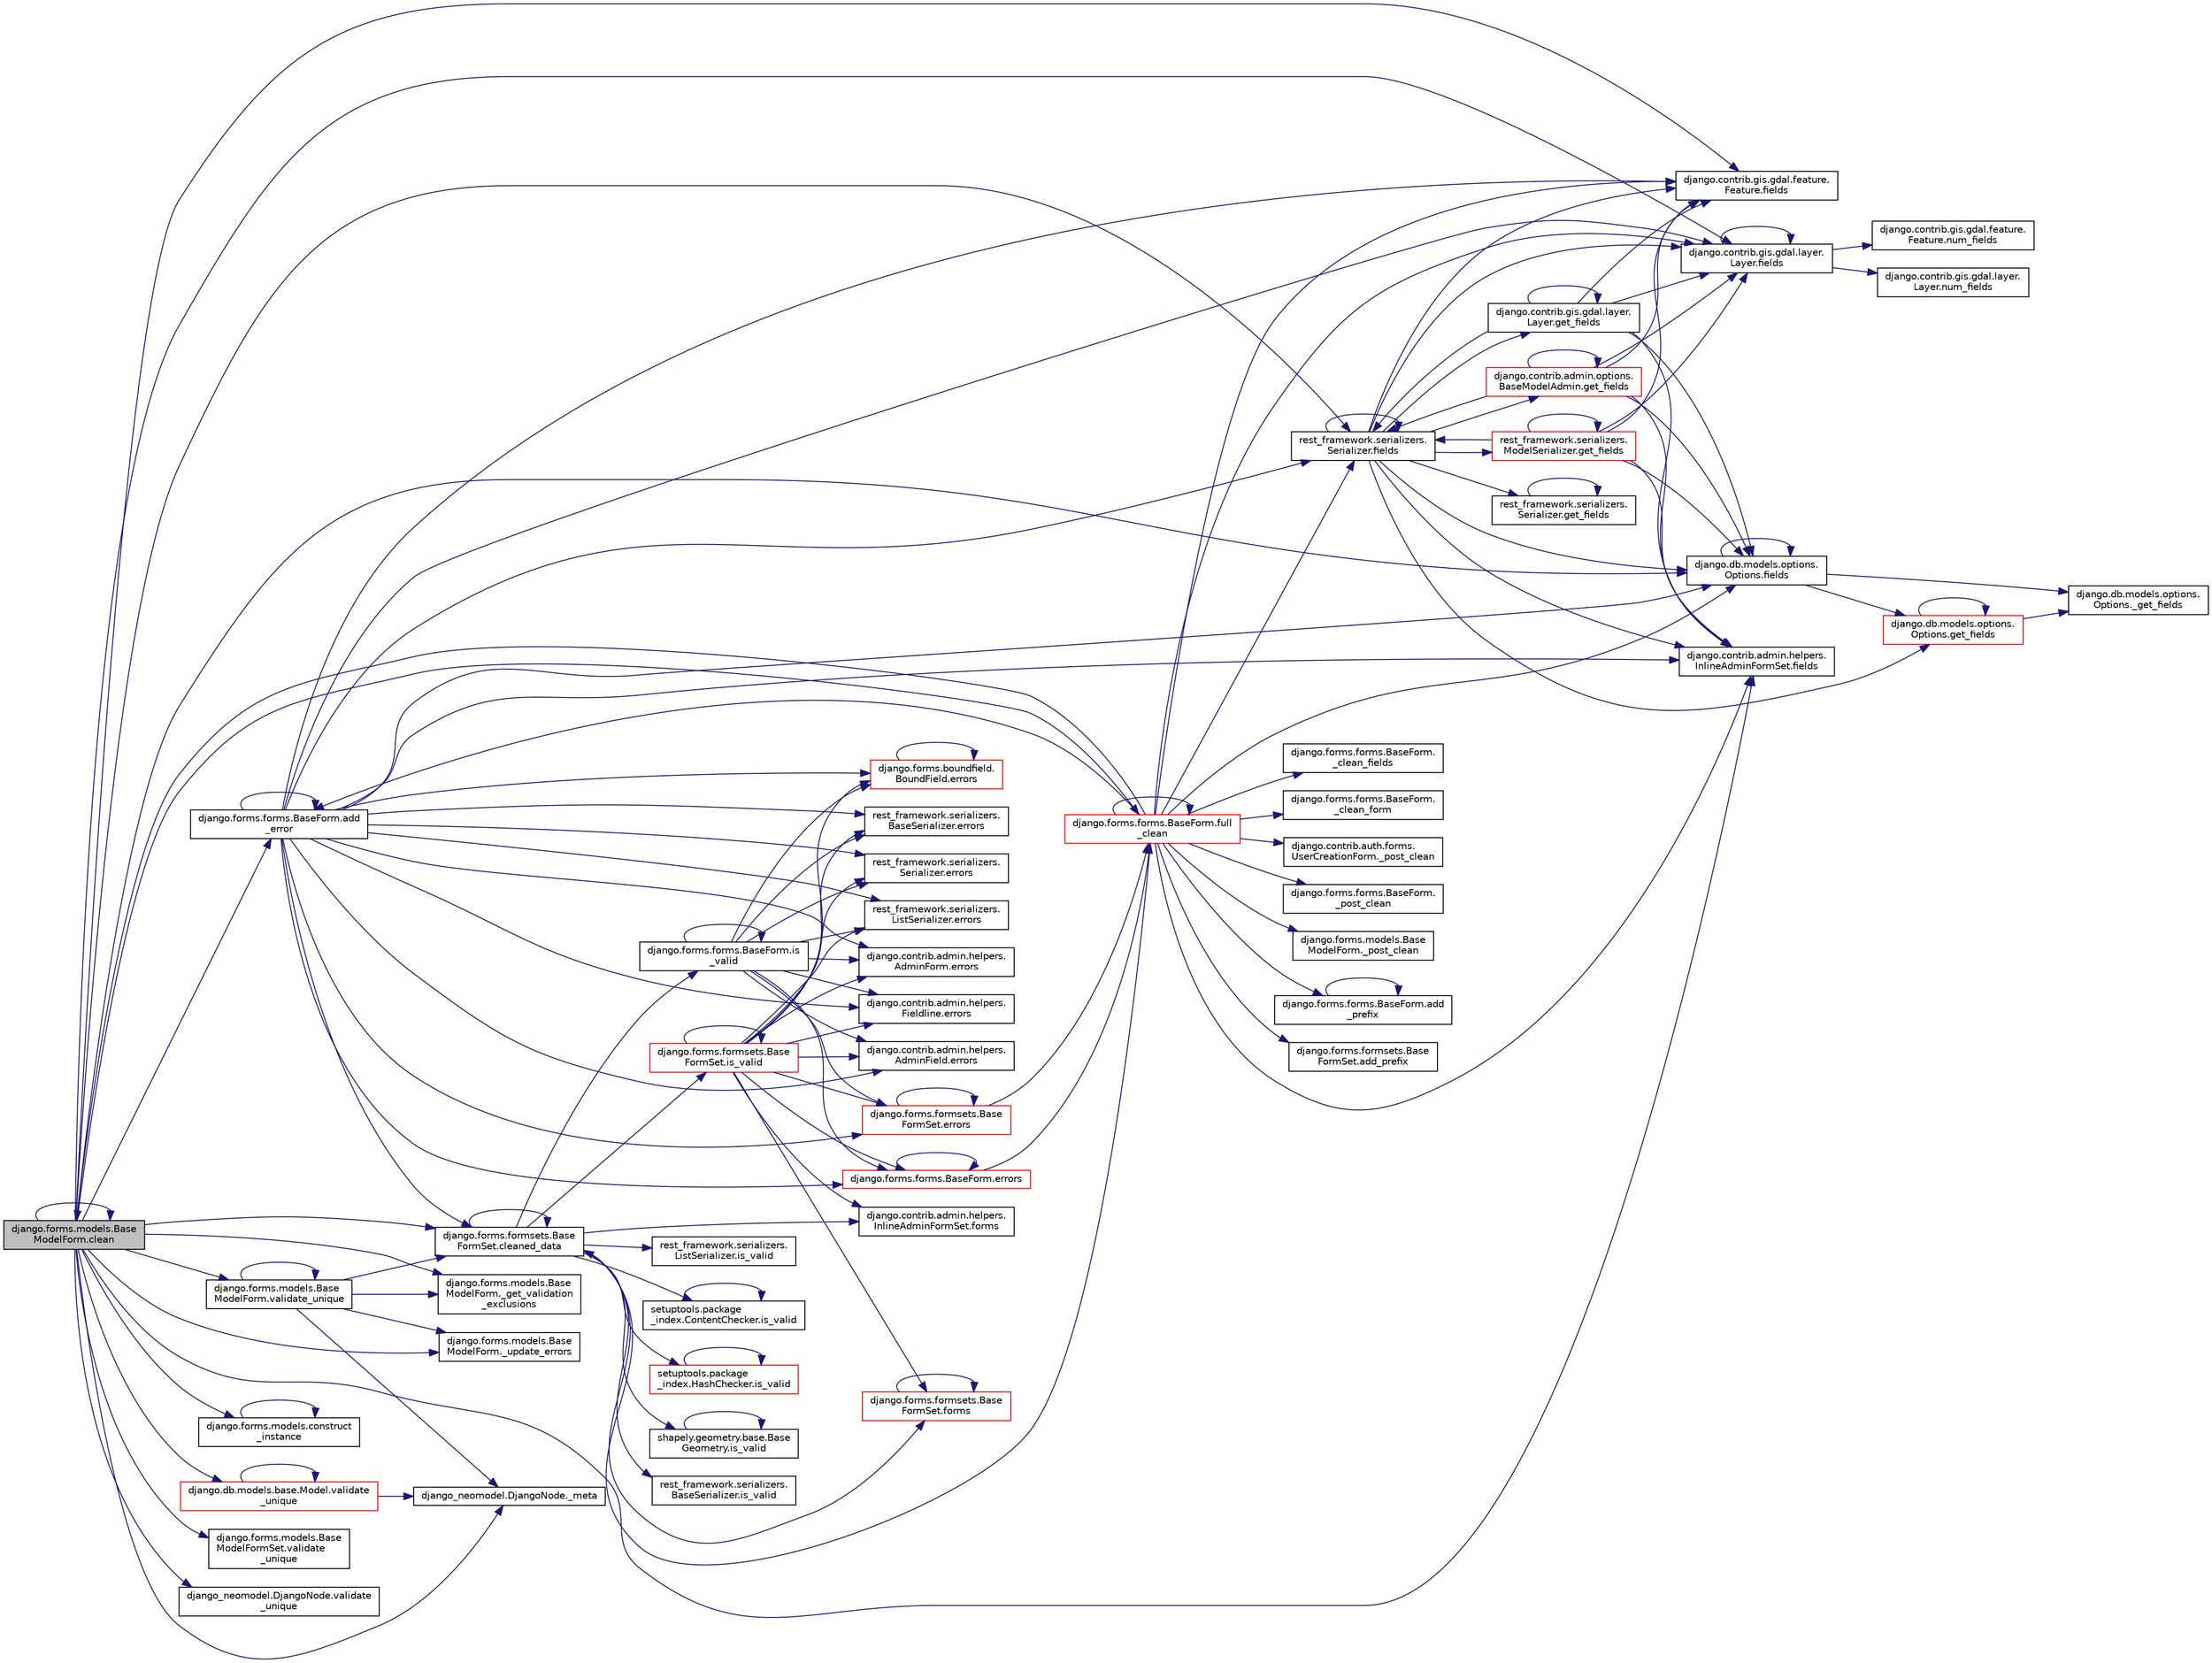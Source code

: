 digraph "django.forms.models.BaseModelForm.clean"
{
 // LATEX_PDF_SIZE
  edge [fontname="Helvetica",fontsize="10",labelfontname="Helvetica",labelfontsize="10"];
  node [fontname="Helvetica",fontsize="10",shape=record];
  rankdir="LR";
  Node1 [label="django.forms.models.Base\lModelForm.clean",height=0.2,width=0.4,color="black", fillcolor="grey75", style="filled", fontcolor="black",tooltip=" "];
  Node1 -> Node2 [color="midnightblue",fontsize="10",style="solid",fontname="Helvetica"];
  Node2 [label="django.forms.models.Base\lModelForm._get_validation\l_exclusions",height=0.2,width=0.4,color="black", fillcolor="white", style="filled",URL="$d8/dd8/classdjango_1_1forms_1_1models_1_1_base_model_form.html#a5c330be02dfdf8eb4437cac5e31423e8",tooltip=" "];
  Node1 -> Node3 [color="midnightblue",fontsize="10",style="solid",fontname="Helvetica"];
  Node3 [label="django_neomodel.DjangoNode._meta",height=0.2,width=0.4,color="black", fillcolor="white", style="filled",URL="$dc/dc5/classdjango__neomodel_1_1_django_node.html#abd0c469b835cfd2c9903601051c67742",tooltip=" "];
  Node1 -> Node4 [color="midnightblue",fontsize="10",style="solid",fontname="Helvetica"];
  Node4 [label="django.forms.models.Base\lModelForm._update_errors",height=0.2,width=0.4,color="black", fillcolor="white", style="filled",URL="$d8/dd8/classdjango_1_1forms_1_1models_1_1_base_model_form.html#a25b3d246c88f8d2878fe7f68e95e1d76",tooltip=" "];
  Node1 -> Node5 [color="midnightblue",fontsize="10",style="solid",fontname="Helvetica"];
  Node5 [label="django.forms.forms.BaseForm.add\l_error",height=0.2,width=0.4,color="black", fillcolor="white", style="filled",URL="$d8/d44/classdjango_1_1forms_1_1forms_1_1_base_form.html#acf2237ac07f8871141489ce1ae752f76",tooltip=" "];
  Node5 -> Node5 [color="midnightblue",fontsize="10",style="solid",fontname="Helvetica"];
  Node5 -> Node6 [color="midnightblue",fontsize="10",style="solid",fontname="Helvetica"];
  Node6 [label="django.forms.formsets.Base\lFormSet.cleaned_data",height=0.2,width=0.4,color="black", fillcolor="white", style="filled",URL="$d5/d7f/classdjango_1_1forms_1_1formsets_1_1_base_form_set.html#aa38b8e30dcee162b6d31447ab61d43fc",tooltip=" "];
  Node6 -> Node6 [color="midnightblue",fontsize="10",style="solid",fontname="Helvetica"];
  Node6 -> Node7 [color="midnightblue",fontsize="10",style="solid",fontname="Helvetica"];
  Node7 [label="django.contrib.admin.helpers.\lInlineAdminFormSet.forms",height=0.2,width=0.4,color="black", fillcolor="white", style="filled",URL="$db/d43/classdjango_1_1contrib_1_1admin_1_1helpers_1_1_inline_admin_form_set.html#a5f7dea78364630b55ad61ef019a34edc",tooltip=" "];
  Node6 -> Node8 [color="midnightblue",fontsize="10",style="solid",fontname="Helvetica"];
  Node8 [label="django.forms.formsets.Base\lFormSet.forms",height=0.2,width=0.4,color="red", fillcolor="white", style="filled",URL="$d5/d7f/classdjango_1_1forms_1_1formsets_1_1_base_form_set.html#a70cad149ce8de04397ad6b31f5f5497c",tooltip=" "];
  Node8 -> Node8 [color="midnightblue",fontsize="10",style="solid",fontname="Helvetica"];
  Node6 -> Node1126 [color="midnightblue",fontsize="10",style="solid",fontname="Helvetica"];
  Node1126 [label="django.forms.forms.BaseForm.is\l_valid",height=0.2,width=0.4,color="black", fillcolor="white", style="filled",URL="$d8/d44/classdjango_1_1forms_1_1forms_1_1_base_form.html#a372b23ad4096720b6f27077eab1b0b89",tooltip=" "];
  Node1126 -> Node1076 [color="midnightblue",fontsize="10",style="solid",fontname="Helvetica"];
  Node1076 [label="django.contrib.admin.helpers.\lAdminForm.errors",height=0.2,width=0.4,color="black", fillcolor="white", style="filled",URL="$d1/df3/classdjango_1_1contrib_1_1admin_1_1helpers_1_1_admin_form.html#a452ed01862d9f4fc9e2cf999d2c8888d",tooltip=" "];
  Node1126 -> Node1077 [color="midnightblue",fontsize="10",style="solid",fontname="Helvetica"];
  Node1077 [label="django.contrib.admin.helpers.\lFieldline.errors",height=0.2,width=0.4,color="black", fillcolor="white", style="filled",URL="$d3/d77/classdjango_1_1contrib_1_1admin_1_1helpers_1_1_fieldline.html#a0913b40069443276d1dd1a8da7309fe5",tooltip=" "];
  Node1126 -> Node1078 [color="midnightblue",fontsize="10",style="solid",fontname="Helvetica"];
  Node1078 [label="django.contrib.admin.helpers.\lAdminField.errors",height=0.2,width=0.4,color="black", fillcolor="white", style="filled",URL="$d8/dce/classdjango_1_1contrib_1_1admin_1_1helpers_1_1_admin_field.html#a30dc85c417b3ef2d4f6a7ff81d12e567",tooltip=" "];
  Node1126 -> Node1079 [color="midnightblue",fontsize="10",style="solid",fontname="Helvetica"];
  Node1079 [label="django.forms.boundfield.\lBoundField.errors",height=0.2,width=0.4,color="red", fillcolor="white", style="filled",URL="$da/d92/classdjango_1_1forms_1_1boundfield_1_1_bound_field.html#abb405d3dbd52a8d8665be7a8541a6ba1",tooltip=" "];
  Node1079 -> Node1079 [color="midnightblue",fontsize="10",style="solid",fontname="Helvetica"];
  Node1126 -> Node1080 [color="midnightblue",fontsize="10",style="solid",fontname="Helvetica"];
  Node1080 [label="django.forms.forms.BaseForm.errors",height=0.2,width=0.4,color="red", fillcolor="white", style="filled",URL="$d8/d44/classdjango_1_1forms_1_1forms_1_1_base_form.html#ad1f2f603258fa86762632a8c17fe5aa8",tooltip=" "];
  Node1080 -> Node1080 [color="midnightblue",fontsize="10",style="solid",fontname="Helvetica"];
  Node1080 -> Node1081 [color="midnightblue",fontsize="10",style="solid",fontname="Helvetica"];
  Node1081 [label="django.forms.forms.BaseForm.full\l_clean",height=0.2,width=0.4,color="red", fillcolor="white", style="filled",URL="$d8/d44/classdjango_1_1forms_1_1forms_1_1_base_form.html#acb359d947a031d78659b4d55addd67fc",tooltip=" "];
  Node1081 -> Node1082 [color="midnightblue",fontsize="10",style="solid",fontname="Helvetica"];
  Node1082 [label="django.forms.forms.BaseForm.\l_clean_fields",height=0.2,width=0.4,color="black", fillcolor="white", style="filled",URL="$d8/d44/classdjango_1_1forms_1_1forms_1_1_base_form.html#a83aa162a8546268115f897e2a3b6fb15",tooltip=" "];
  Node1081 -> Node1083 [color="midnightblue",fontsize="10",style="solid",fontname="Helvetica"];
  Node1083 [label="django.forms.forms.BaseForm.\l_clean_form",height=0.2,width=0.4,color="black", fillcolor="white", style="filled",URL="$d8/d44/classdjango_1_1forms_1_1forms_1_1_base_form.html#a99bda97815bb5242914022832f94bfe1",tooltip=" "];
  Node1081 -> Node1084 [color="midnightblue",fontsize="10",style="solid",fontname="Helvetica"];
  Node1084 [label="django.contrib.auth.forms.\lUserCreationForm._post_clean",height=0.2,width=0.4,color="black", fillcolor="white", style="filled",URL="$da/d3b/classdjango_1_1contrib_1_1auth_1_1forms_1_1_user_creation_form.html#a8834430d5c139dac7327a6bbcfb1a284",tooltip=" "];
  Node1081 -> Node1085 [color="midnightblue",fontsize="10",style="solid",fontname="Helvetica"];
  Node1085 [label="django.forms.forms.BaseForm.\l_post_clean",height=0.2,width=0.4,color="black", fillcolor="white", style="filled",URL="$d8/d44/classdjango_1_1forms_1_1forms_1_1_base_form.html#ae89876a83bcafc933db537b2a954ca79",tooltip=" "];
  Node1081 -> Node1086 [color="midnightblue",fontsize="10",style="solid",fontname="Helvetica"];
  Node1086 [label="django.forms.models.Base\lModelForm._post_clean",height=0.2,width=0.4,color="black", fillcolor="white", style="filled",URL="$d8/dd8/classdjango_1_1forms_1_1models_1_1_base_model_form.html#a2d2dafc92546e50df3d910ba3dcd52ab",tooltip=" "];
  Node1081 -> Node5 [color="midnightblue",fontsize="10",style="solid",fontname="Helvetica"];
  Node1081 -> Node843 [color="midnightblue",fontsize="10",style="solid",fontname="Helvetica"];
  Node843 [label="django.forms.forms.BaseForm.add\l_prefix",height=0.2,width=0.4,color="black", fillcolor="white", style="filled",URL="$d8/d44/classdjango_1_1forms_1_1forms_1_1_base_form.html#a1675d80825ffda150c10bb5d395a7533",tooltip=" "];
  Node843 -> Node843 [color="midnightblue",fontsize="10",style="solid",fontname="Helvetica"];
  Node1081 -> Node844 [color="midnightblue",fontsize="10",style="solid",fontname="Helvetica"];
  Node844 [label="django.forms.formsets.Base\lFormSet.add_prefix",height=0.2,width=0.4,color="black", fillcolor="white", style="filled",URL="$d5/d7f/classdjango_1_1forms_1_1formsets_1_1_base_form_set.html#ab7c9950ee4e47460bda858b3cac9032e",tooltip=" "];
  Node1081 -> Node1 [color="midnightblue",fontsize="10",style="solid",fontname="Helvetica"];
  Node1081 -> Node6 [color="midnightblue",fontsize="10",style="solid",fontname="Helvetica"];
  Node1081 -> Node688 [color="midnightblue",fontsize="10",style="solid",fontname="Helvetica"];
  Node688 [label="django.contrib.admin.helpers.\lInlineAdminFormSet.fields",height=0.2,width=0.4,color="black", fillcolor="white", style="filled",URL="$db/d43/classdjango_1_1contrib_1_1admin_1_1helpers_1_1_inline_admin_form_set.html#a05da4b8d8905c6773882ad9d9219e56f",tooltip=" "];
  Node1081 -> Node689 [color="midnightblue",fontsize="10",style="solid",fontname="Helvetica"];
  Node689 [label="django.contrib.gis.gdal.feature.\lFeature.fields",height=0.2,width=0.4,color="black", fillcolor="white", style="filled",URL="$db/d34/classdjango_1_1contrib_1_1gis_1_1gdal_1_1feature_1_1_feature.html#a8cfc80966af7ca71369fc1b2c511f7d2",tooltip=" "];
  Node1081 -> Node690 [color="midnightblue",fontsize="10",style="solid",fontname="Helvetica"];
  Node690 [label="django.contrib.gis.gdal.layer.\lLayer.fields",height=0.2,width=0.4,color="black", fillcolor="white", style="filled",URL="$d9/d84/classdjango_1_1contrib_1_1gis_1_1gdal_1_1layer_1_1_layer.html#a6343afa888079fc224c68c4d69d0ae4c",tooltip=" "];
  Node690 -> Node690 [color="midnightblue",fontsize="10",style="solid",fontname="Helvetica"];
  Node690 -> Node691 [color="midnightblue",fontsize="10",style="solid",fontname="Helvetica"];
  Node691 [label="django.contrib.gis.gdal.feature.\lFeature.num_fields",height=0.2,width=0.4,color="black", fillcolor="white", style="filled",URL="$db/d34/classdjango_1_1contrib_1_1gis_1_1gdal_1_1feature_1_1_feature.html#aa20b731576b9ff788c6bca88aace9acc",tooltip=" "];
  Node690 -> Node692 [color="midnightblue",fontsize="10",style="solid",fontname="Helvetica"];
  Node692 [label="django.contrib.gis.gdal.layer.\lLayer.num_fields",height=0.2,width=0.4,color="black", fillcolor="white", style="filled",URL="$d9/d84/classdjango_1_1contrib_1_1gis_1_1gdal_1_1layer_1_1_layer.html#a0c7ed3b68c3dd10a7d8c8fa9b0dab08e",tooltip=" "];
  Node1081 -> Node693 [color="midnightblue",fontsize="10",style="solid",fontname="Helvetica"];
  Node693 [label="django.db.models.options.\lOptions.fields",height=0.2,width=0.4,color="black", fillcolor="white", style="filled",URL="$d4/d60/classdjango_1_1db_1_1models_1_1options_1_1_options.html#aad34b611171b74c47280b50bd350a7b5",tooltip=" "];
  Node693 -> Node694 [color="midnightblue",fontsize="10",style="solid",fontname="Helvetica"];
  Node694 [label="django.db.models.options.\lOptions._get_fields",height=0.2,width=0.4,color="black", fillcolor="white", style="filled",URL="$d4/d60/classdjango_1_1db_1_1models_1_1options_1_1_options.html#a14122f19a821fa1ba9dc3bc57f1389e1",tooltip=" "];
  Node693 -> Node693 [color="midnightblue",fontsize="10",style="solid",fontname="Helvetica"];
  Node693 -> Node695 [color="midnightblue",fontsize="10",style="solid",fontname="Helvetica"];
  Node695 [label="django.db.models.options.\lOptions.get_fields",height=0.2,width=0.4,color="red", fillcolor="white", style="filled",URL="$d4/d60/classdjango_1_1db_1_1models_1_1options_1_1_options.html#a9c3c2efe6863d7bc8f0586cec2400fc7",tooltip=" "];
  Node695 -> Node694 [color="midnightblue",fontsize="10",style="solid",fontname="Helvetica"];
  Node695 -> Node695 [color="midnightblue",fontsize="10",style="solid",fontname="Helvetica"];
  Node1081 -> Node698 [color="midnightblue",fontsize="10",style="solid",fontname="Helvetica"];
  Node698 [label="rest_framework.serializers.\lSerializer.fields",height=0.2,width=0.4,color="black", fillcolor="white", style="filled",URL="$de/daf/classrest__framework_1_1serializers_1_1_serializer.html#a304b94e9bf70334bb75af37586bb82fd",tooltip=" "];
  Node698 -> Node688 [color="midnightblue",fontsize="10",style="solid",fontname="Helvetica"];
  Node698 -> Node689 [color="midnightblue",fontsize="10",style="solid",fontname="Helvetica"];
  Node698 -> Node690 [color="midnightblue",fontsize="10",style="solid",fontname="Helvetica"];
  Node698 -> Node693 [color="midnightblue",fontsize="10",style="solid",fontname="Helvetica"];
  Node698 -> Node698 [color="midnightblue",fontsize="10",style="solid",fontname="Helvetica"];
  Node698 -> Node699 [color="midnightblue",fontsize="10",style="solid",fontname="Helvetica"];
  Node699 [label="rest_framework.serializers.\lSerializer.get_fields",height=0.2,width=0.4,color="black", fillcolor="white", style="filled",URL="$de/daf/classrest__framework_1_1serializers_1_1_serializer.html#a4dd943826b3e52a998b21d00de8253d7",tooltip=" "];
  Node699 -> Node699 [color="midnightblue",fontsize="10",style="solid",fontname="Helvetica"];
  Node698 -> Node700 [color="midnightblue",fontsize="10",style="solid",fontname="Helvetica"];
  Node700 [label="rest_framework.serializers.\lModelSerializer.get_fields",height=0.2,width=0.4,color="red", fillcolor="white", style="filled",URL="$d7/d55/classrest__framework_1_1serializers_1_1_model_serializer.html#a38dff61204b2a76b4314247cc2ae2cfd",tooltip=" "];
  Node700 -> Node688 [color="midnightblue",fontsize="10",style="solid",fontname="Helvetica"];
  Node700 -> Node689 [color="midnightblue",fontsize="10",style="solid",fontname="Helvetica"];
  Node700 -> Node690 [color="midnightblue",fontsize="10",style="solid",fontname="Helvetica"];
  Node700 -> Node693 [color="midnightblue",fontsize="10",style="solid",fontname="Helvetica"];
  Node700 -> Node698 [color="midnightblue",fontsize="10",style="solid",fontname="Helvetica"];
  Node700 -> Node700 [color="midnightblue",fontsize="10",style="solid",fontname="Helvetica"];
  Node698 -> Node716 [color="midnightblue",fontsize="10",style="solid",fontname="Helvetica"];
  Node716 [label="django.contrib.gis.gdal.layer.\lLayer.get_fields",height=0.2,width=0.4,color="black", fillcolor="white", style="filled",URL="$d9/d84/classdjango_1_1contrib_1_1gis_1_1gdal_1_1layer_1_1_layer.html#ad617209f98d8a14de1f74a1f18a1d1ae",tooltip=" "];
  Node716 -> Node688 [color="midnightblue",fontsize="10",style="solid",fontname="Helvetica"];
  Node716 -> Node689 [color="midnightblue",fontsize="10",style="solid",fontname="Helvetica"];
  Node716 -> Node690 [color="midnightblue",fontsize="10",style="solid",fontname="Helvetica"];
  Node716 -> Node693 [color="midnightblue",fontsize="10",style="solid",fontname="Helvetica"];
  Node716 -> Node698 [color="midnightblue",fontsize="10",style="solid",fontname="Helvetica"];
  Node716 -> Node716 [color="midnightblue",fontsize="10",style="solid",fontname="Helvetica"];
  Node698 -> Node695 [color="midnightblue",fontsize="10",style="solid",fontname="Helvetica"];
  Node698 -> Node717 [color="midnightblue",fontsize="10",style="solid",fontname="Helvetica"];
  Node717 [label="django.contrib.admin.options.\lBaseModelAdmin.get_fields",height=0.2,width=0.4,color="red", fillcolor="white", style="filled",URL="$d3/dd6/classdjango_1_1contrib_1_1admin_1_1options_1_1_base_model_admin.html#a5b29108ed3553c8fcd800d6995d84b60",tooltip=" "];
  Node717 -> Node688 [color="midnightblue",fontsize="10",style="solid",fontname="Helvetica"];
  Node717 -> Node689 [color="midnightblue",fontsize="10",style="solid",fontname="Helvetica"];
  Node717 -> Node690 [color="midnightblue",fontsize="10",style="solid",fontname="Helvetica"];
  Node717 -> Node693 [color="midnightblue",fontsize="10",style="solid",fontname="Helvetica"];
  Node717 -> Node698 [color="midnightblue",fontsize="10",style="solid",fontname="Helvetica"];
  Node717 -> Node717 [color="midnightblue",fontsize="10",style="solid",fontname="Helvetica"];
  Node1081 -> Node1081 [color="midnightblue",fontsize="10",style="solid",fontname="Helvetica"];
  Node1126 -> Node1127 [color="midnightblue",fontsize="10",style="solid",fontname="Helvetica"];
  Node1127 [label="django.forms.formsets.Base\lFormSet.errors",height=0.2,width=0.4,color="red", fillcolor="white", style="filled",URL="$d5/d7f/classdjango_1_1forms_1_1formsets_1_1_base_form_set.html#a3beee57c0d0f934ac19a621dfa83193c",tooltip=" "];
  Node1127 -> Node1127 [color="midnightblue",fontsize="10",style="solid",fontname="Helvetica"];
  Node1127 -> Node1081 [color="midnightblue",fontsize="10",style="solid",fontname="Helvetica"];
  Node1126 -> Node1365 [color="midnightblue",fontsize="10",style="solid",fontname="Helvetica"];
  Node1365 [label="rest_framework.serializers.\lBaseSerializer.errors",height=0.2,width=0.4,color="black", fillcolor="white", style="filled",URL="$d9/de7/classrest__framework_1_1serializers_1_1_base_serializer.html#a53141540c60ed82669cd9fd1d9845730",tooltip=" "];
  Node1126 -> Node1366 [color="midnightblue",fontsize="10",style="solid",fontname="Helvetica"];
  Node1366 [label="rest_framework.serializers.\lSerializer.errors",height=0.2,width=0.4,color="black", fillcolor="white", style="filled",URL="$de/daf/classrest__framework_1_1serializers_1_1_serializer.html#a183e64c4e04f4a1210915cd3e62aef7e",tooltip=" "];
  Node1126 -> Node1367 [color="midnightblue",fontsize="10",style="solid",fontname="Helvetica"];
  Node1367 [label="rest_framework.serializers.\lListSerializer.errors",height=0.2,width=0.4,color="black", fillcolor="white", style="filled",URL="$d9/dee/classrest__framework_1_1serializers_1_1_list_serializer.html#aac2ba535a232c805da33077eb675b9a9",tooltip=" "];
  Node1126 -> Node1126 [color="midnightblue",fontsize="10",style="solid",fontname="Helvetica"];
  Node6 -> Node1364 [color="midnightblue",fontsize="10",style="solid",fontname="Helvetica"];
  Node1364 [label="django.forms.formsets.Base\lFormSet.is_valid",height=0.2,width=0.4,color="red", fillcolor="white", style="filled",URL="$d5/d7f/classdjango_1_1forms_1_1formsets_1_1_base_form_set.html#ac556f386c1300678a3d58cbe8e9c7bef",tooltip=" "];
  Node1364 -> Node1076 [color="midnightblue",fontsize="10",style="solid",fontname="Helvetica"];
  Node1364 -> Node1077 [color="midnightblue",fontsize="10",style="solid",fontname="Helvetica"];
  Node1364 -> Node1078 [color="midnightblue",fontsize="10",style="solid",fontname="Helvetica"];
  Node1364 -> Node1079 [color="midnightblue",fontsize="10",style="solid",fontname="Helvetica"];
  Node1364 -> Node1080 [color="midnightblue",fontsize="10",style="solid",fontname="Helvetica"];
  Node1364 -> Node1127 [color="midnightblue",fontsize="10",style="solid",fontname="Helvetica"];
  Node1364 -> Node1365 [color="midnightblue",fontsize="10",style="solid",fontname="Helvetica"];
  Node1364 -> Node1366 [color="midnightblue",fontsize="10",style="solid",fontname="Helvetica"];
  Node1364 -> Node1367 [color="midnightblue",fontsize="10",style="solid",fontname="Helvetica"];
  Node1364 -> Node7 [color="midnightblue",fontsize="10",style="solid",fontname="Helvetica"];
  Node1364 -> Node8 [color="midnightblue",fontsize="10",style="solid",fontname="Helvetica"];
  Node1364 -> Node1364 [color="midnightblue",fontsize="10",style="solid",fontname="Helvetica"];
  Node6 -> Node1402 [color="midnightblue",fontsize="10",style="solid",fontname="Helvetica"];
  Node1402 [label="setuptools.package\l_index.ContentChecker.is_valid",height=0.2,width=0.4,color="black", fillcolor="white", style="filled",URL="$db/d4f/classsetuptools_1_1package__index_1_1_content_checker.html#a981f111f10e8174e1aa6fdc8f7999f26",tooltip=" "];
  Node1402 -> Node1402 [color="midnightblue",fontsize="10",style="solid",fontname="Helvetica"];
  Node6 -> Node1403 [color="midnightblue",fontsize="10",style="solid",fontname="Helvetica"];
  Node1403 [label="setuptools.package\l_index.HashChecker.is_valid",height=0.2,width=0.4,color="red", fillcolor="white", style="filled",URL="$df/d50/classsetuptools_1_1package__index_1_1_hash_checker.html#a6da0aaa415974e755b5eb11ddadf0826",tooltip=" "];
  Node1403 -> Node1403 [color="midnightblue",fontsize="10",style="solid",fontname="Helvetica"];
  Node6 -> Node1405 [color="midnightblue",fontsize="10",style="solid",fontname="Helvetica"];
  Node1405 [label="shapely.geometry.base.Base\lGeometry.is_valid",height=0.2,width=0.4,color="black", fillcolor="white", style="filled",URL="$db/d41/classshapely_1_1geometry_1_1base_1_1_base_geometry.html#ac7a67b03b48bdbcb85400d1643e13a02",tooltip=" "];
  Node1405 -> Node1405 [color="midnightblue",fontsize="10",style="solid",fontname="Helvetica"];
  Node6 -> Node1406 [color="midnightblue",fontsize="10",style="solid",fontname="Helvetica"];
  Node1406 [label="rest_framework.serializers.\lBaseSerializer.is_valid",height=0.2,width=0.4,color="black", fillcolor="white", style="filled",URL="$d9/de7/classrest__framework_1_1serializers_1_1_base_serializer.html#a3919d696204c0a8242591ec8f8851e89",tooltip=" "];
  Node6 -> Node1407 [color="midnightblue",fontsize="10",style="solid",fontname="Helvetica"];
  Node1407 [label="rest_framework.serializers.\lListSerializer.is_valid",height=0.2,width=0.4,color="black", fillcolor="white", style="filled",URL="$d9/dee/classrest__framework_1_1serializers_1_1_list_serializer.html#a34eae1207f848bd87607ce190be60dd5",tooltip=" "];
  Node5 -> Node1076 [color="midnightblue",fontsize="10",style="solid",fontname="Helvetica"];
  Node5 -> Node1077 [color="midnightblue",fontsize="10",style="solid",fontname="Helvetica"];
  Node5 -> Node1078 [color="midnightblue",fontsize="10",style="solid",fontname="Helvetica"];
  Node5 -> Node1079 [color="midnightblue",fontsize="10",style="solid",fontname="Helvetica"];
  Node5 -> Node1080 [color="midnightblue",fontsize="10",style="solid",fontname="Helvetica"];
  Node5 -> Node1127 [color="midnightblue",fontsize="10",style="solid",fontname="Helvetica"];
  Node5 -> Node1365 [color="midnightblue",fontsize="10",style="solid",fontname="Helvetica"];
  Node5 -> Node1366 [color="midnightblue",fontsize="10",style="solid",fontname="Helvetica"];
  Node5 -> Node1367 [color="midnightblue",fontsize="10",style="solid",fontname="Helvetica"];
  Node5 -> Node688 [color="midnightblue",fontsize="10",style="solid",fontname="Helvetica"];
  Node5 -> Node689 [color="midnightblue",fontsize="10",style="solid",fontname="Helvetica"];
  Node5 -> Node690 [color="midnightblue",fontsize="10",style="solid",fontname="Helvetica"];
  Node5 -> Node693 [color="midnightblue",fontsize="10",style="solid",fontname="Helvetica"];
  Node5 -> Node698 [color="midnightblue",fontsize="10",style="solid",fontname="Helvetica"];
  Node1 -> Node1 [color="midnightblue",fontsize="10",style="solid",fontname="Helvetica"];
  Node1 -> Node6 [color="midnightblue",fontsize="10",style="solid",fontname="Helvetica"];
  Node1 -> Node5530 [color="midnightblue",fontsize="10",style="solid",fontname="Helvetica"];
  Node5530 [label="django.forms.models.construct\l_instance",height=0.2,width=0.4,color="black", fillcolor="white", style="filled",URL="$d3/d88/namespacedjango_1_1forms_1_1models.html#a9c453c6fb101c16227488466285753f9",tooltip=" "];
  Node5530 -> Node5530 [color="midnightblue",fontsize="10",style="solid",fontname="Helvetica"];
  Node1 -> Node688 [color="midnightblue",fontsize="10",style="solid",fontname="Helvetica"];
  Node1 -> Node689 [color="midnightblue",fontsize="10",style="solid",fontname="Helvetica"];
  Node1 -> Node690 [color="midnightblue",fontsize="10",style="solid",fontname="Helvetica"];
  Node1 -> Node693 [color="midnightblue",fontsize="10",style="solid",fontname="Helvetica"];
  Node1 -> Node698 [color="midnightblue",fontsize="10",style="solid",fontname="Helvetica"];
  Node1 -> Node1081 [color="midnightblue",fontsize="10",style="solid",fontname="Helvetica"];
  Node1 -> Node1391 [color="midnightblue",fontsize="10",style="solid",fontname="Helvetica"];
  Node1391 [label="django.forms.models.Base\lModelForm.validate_unique",height=0.2,width=0.4,color="black", fillcolor="white", style="filled",URL="$d8/dd8/classdjango_1_1forms_1_1models_1_1_base_model_form.html#ace6b09d164ae2356ee898d5d10207a51",tooltip=" "];
  Node1391 -> Node2 [color="midnightblue",fontsize="10",style="solid",fontname="Helvetica"];
  Node1391 -> Node3 [color="midnightblue",fontsize="10",style="solid",fontname="Helvetica"];
  Node1391 -> Node4 [color="midnightblue",fontsize="10",style="solid",fontname="Helvetica"];
  Node1391 -> Node6 [color="midnightblue",fontsize="10",style="solid",fontname="Helvetica"];
  Node1391 -> Node1391 [color="midnightblue",fontsize="10",style="solid",fontname="Helvetica"];
  Node1 -> Node1392 [color="midnightblue",fontsize="10",style="solid",fontname="Helvetica"];
  Node1392 [label="django.forms.models.Base\lModelFormSet.validate\l_unique",height=0.2,width=0.4,color="black", fillcolor="white", style="filled",URL="$d5/d31/classdjango_1_1forms_1_1models_1_1_base_model_form_set.html#ab8aa4301bd31f76df1921428493b006b",tooltip=" "];
  Node1 -> Node1393 [color="midnightblue",fontsize="10",style="solid",fontname="Helvetica"];
  Node1393 [label="django_neomodel.DjangoNode.validate\l_unique",height=0.2,width=0.4,color="black", fillcolor="white", style="filled",URL="$dc/dc5/classdjango__neomodel_1_1_django_node.html#a74f7eddd0b4e9845ab2dcfc3a62b80e0",tooltip=" "];
  Node1 -> Node1394 [color="midnightblue",fontsize="10",style="solid",fontname="Helvetica"];
  Node1394 [label="django.db.models.base.Model.validate\l_unique",height=0.2,width=0.4,color="red", fillcolor="white", style="filled",URL="$da/d39/classdjango_1_1db_1_1models_1_1base_1_1_model.html#a1c0f4b205a5b9e4be57d49e456652836",tooltip=" "];
  Node1394 -> Node3 [color="midnightblue",fontsize="10",style="solid",fontname="Helvetica"];
  Node1394 -> Node1394 [color="midnightblue",fontsize="10",style="solid",fontname="Helvetica"];
}
